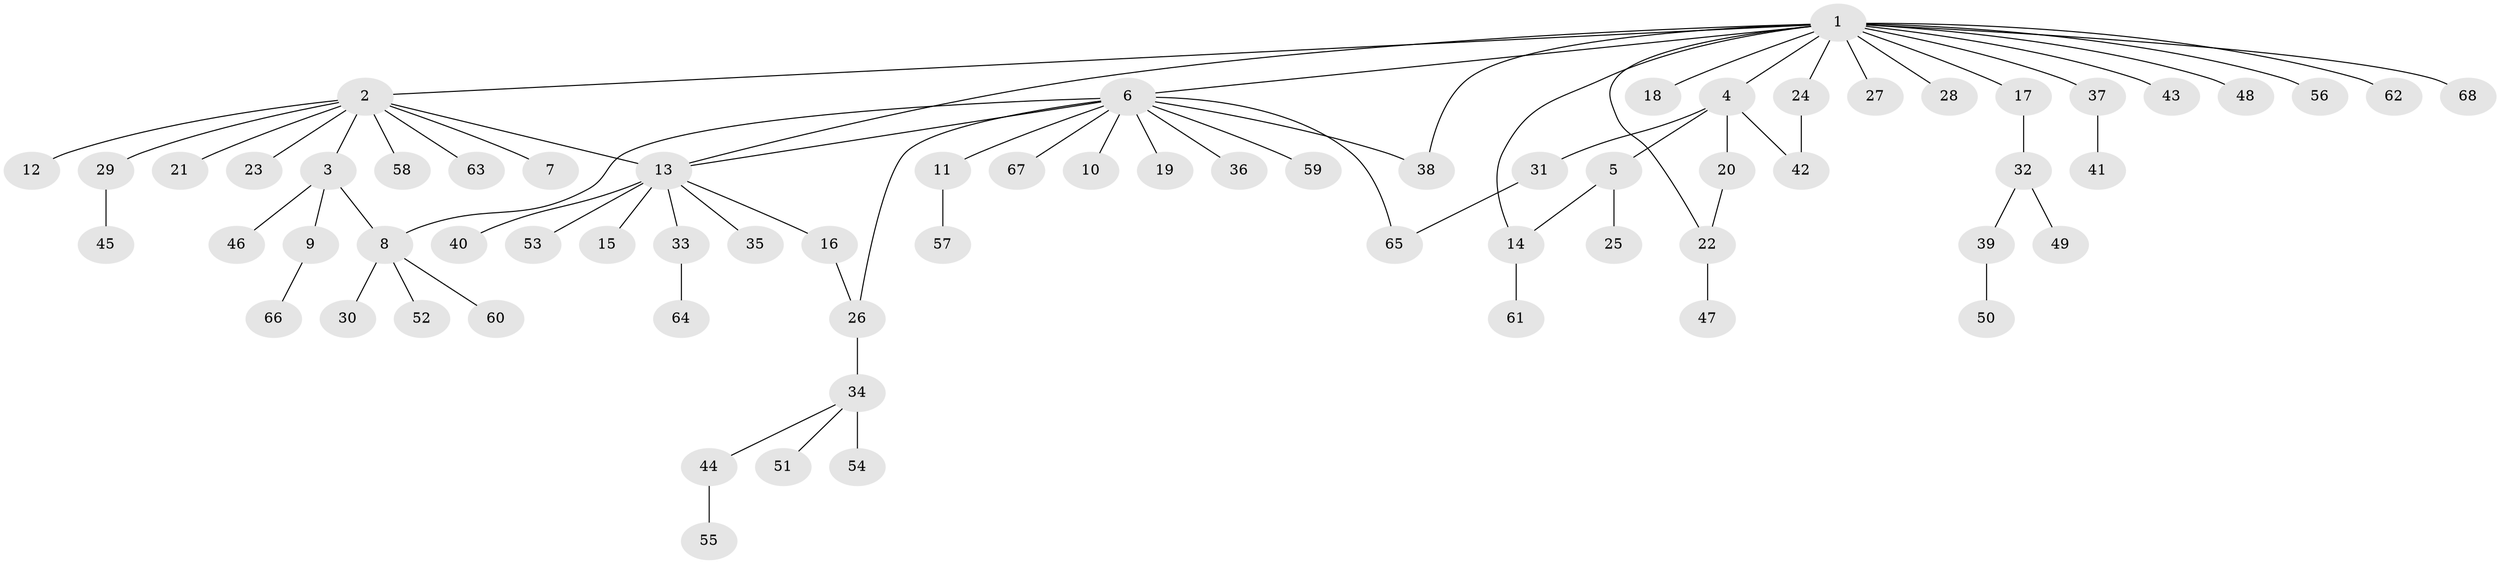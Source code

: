 // original degree distribution, {19: 0.009174311926605505, 11: 0.009174311926605505, 5: 0.009174311926605505, 8: 0.009174311926605505, 4: 0.06422018348623854, 13: 0.009174311926605505, 2: 0.1926605504587156, 6: 0.01834862385321101, 1: 0.5963302752293578, 3: 0.07339449541284404, 7: 0.009174311926605505}
// Generated by graph-tools (version 1.1) at 2025/50/03/04/25 22:50:41]
// undirected, 68 vertices, 76 edges
graph export_dot {
  node [color=gray90,style=filled];
  1;
  2;
  3;
  4;
  5;
  6;
  7;
  8;
  9;
  10;
  11;
  12;
  13;
  14;
  15;
  16;
  17;
  18;
  19;
  20;
  21;
  22;
  23;
  24;
  25;
  26;
  27;
  28;
  29;
  30;
  31;
  32;
  33;
  34;
  35;
  36;
  37;
  38;
  39;
  40;
  41;
  42;
  43;
  44;
  45;
  46;
  47;
  48;
  49;
  50;
  51;
  52;
  53;
  54;
  55;
  56;
  57;
  58;
  59;
  60;
  61;
  62;
  63;
  64;
  65;
  66;
  67;
  68;
  1 -- 2 [weight=1.0];
  1 -- 4 [weight=1.0];
  1 -- 6 [weight=1.0];
  1 -- 13 [weight=1.0];
  1 -- 14 [weight=1.0];
  1 -- 17 [weight=1.0];
  1 -- 18 [weight=1.0];
  1 -- 22 [weight=1.0];
  1 -- 24 [weight=1.0];
  1 -- 27 [weight=1.0];
  1 -- 28 [weight=1.0];
  1 -- 37 [weight=1.0];
  1 -- 38 [weight=1.0];
  1 -- 43 [weight=1.0];
  1 -- 48 [weight=1.0];
  1 -- 56 [weight=1.0];
  1 -- 62 [weight=1.0];
  1 -- 68 [weight=1.0];
  2 -- 3 [weight=1.0];
  2 -- 7 [weight=1.0];
  2 -- 12 [weight=1.0];
  2 -- 13 [weight=1.0];
  2 -- 21 [weight=1.0];
  2 -- 23 [weight=1.0];
  2 -- 29 [weight=1.0];
  2 -- 58 [weight=1.0];
  2 -- 63 [weight=1.0];
  3 -- 8 [weight=1.0];
  3 -- 9 [weight=1.0];
  3 -- 46 [weight=1.0];
  4 -- 5 [weight=1.0];
  4 -- 20 [weight=3.0];
  4 -- 31 [weight=1.0];
  4 -- 42 [weight=1.0];
  5 -- 14 [weight=1.0];
  5 -- 25 [weight=1.0];
  6 -- 8 [weight=1.0];
  6 -- 10 [weight=1.0];
  6 -- 11 [weight=1.0];
  6 -- 13 [weight=1.0];
  6 -- 19 [weight=1.0];
  6 -- 26 [weight=1.0];
  6 -- 36 [weight=1.0];
  6 -- 38 [weight=1.0];
  6 -- 59 [weight=1.0];
  6 -- 65 [weight=1.0];
  6 -- 67 [weight=1.0];
  8 -- 30 [weight=1.0];
  8 -- 52 [weight=1.0];
  8 -- 60 [weight=1.0];
  9 -- 66 [weight=1.0];
  11 -- 57 [weight=1.0];
  13 -- 15 [weight=1.0];
  13 -- 16 [weight=1.0];
  13 -- 33 [weight=1.0];
  13 -- 35 [weight=1.0];
  13 -- 40 [weight=3.0];
  13 -- 53 [weight=1.0];
  14 -- 61 [weight=1.0];
  16 -- 26 [weight=1.0];
  17 -- 32 [weight=1.0];
  20 -- 22 [weight=1.0];
  22 -- 47 [weight=1.0];
  24 -- 42 [weight=1.0];
  26 -- 34 [weight=1.0];
  29 -- 45 [weight=1.0];
  31 -- 65 [weight=1.0];
  32 -- 39 [weight=1.0];
  32 -- 49 [weight=1.0];
  33 -- 64 [weight=1.0];
  34 -- 44 [weight=1.0];
  34 -- 51 [weight=1.0];
  34 -- 54 [weight=3.0];
  37 -- 41 [weight=1.0];
  39 -- 50 [weight=2.0];
  44 -- 55 [weight=1.0];
}
